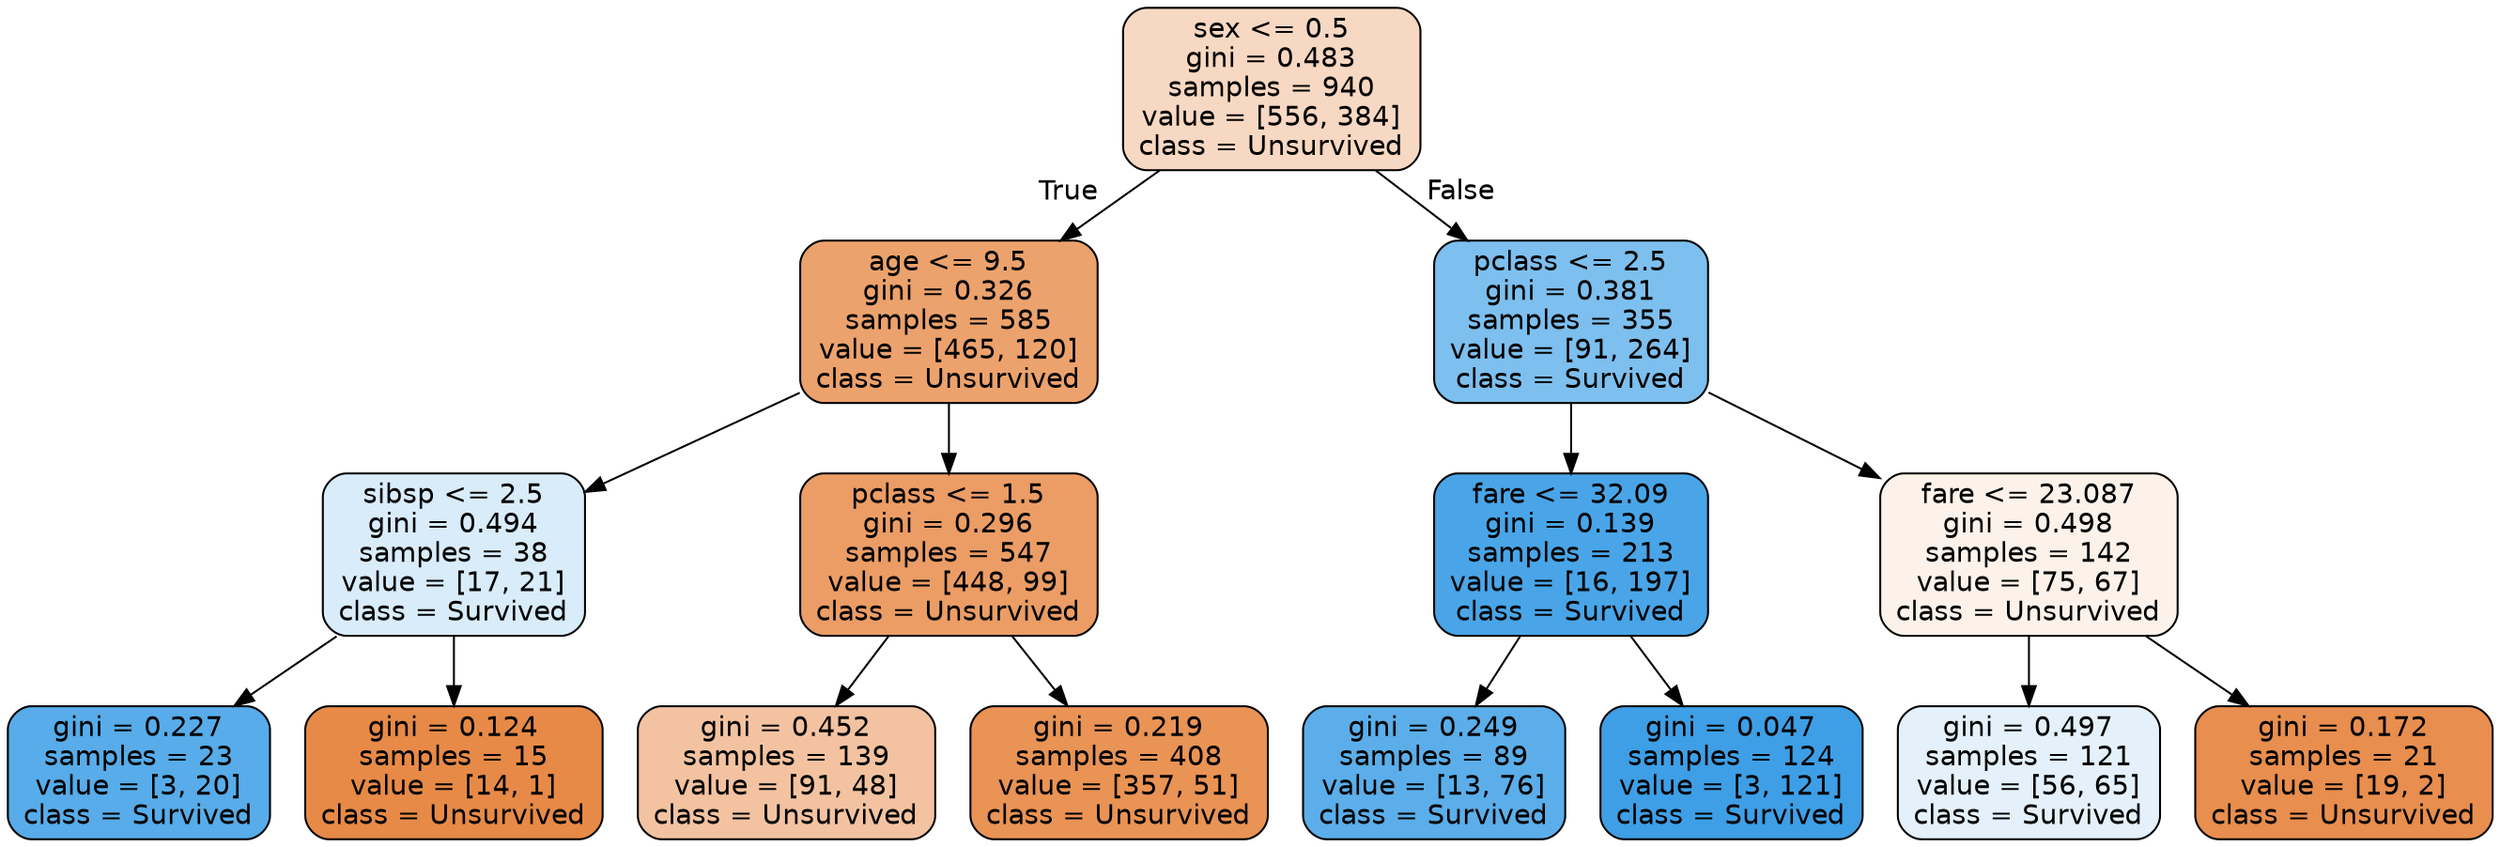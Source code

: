 digraph Tree {
node [shape=box, style="filled, rounded", color="black", fontname=helvetica] ;
edge [fontname=helvetica] ;
0 [label="sex <= 0.5\ngini = 0.483\nsamples = 940\nvalue = [556, 384]\nclass = Unsurvived", fillcolor="#f7d8c2"] ;
1 [label="age <= 9.5\ngini = 0.326\nsamples = 585\nvalue = [465, 120]\nclass = Unsurvived", fillcolor="#eca26c"] ;
0 -> 1 [labeldistance=2.5, labelangle=45, headlabel="True"] ;
2 [label="sibsp <= 2.5\ngini = 0.494\nsamples = 38\nvalue = [17, 21]\nclass = Survived", fillcolor="#d9ecfa"] ;
1 -> 2 ;
3 [label="gini = 0.227\nsamples = 23\nvalue = [3, 20]\nclass = Survived", fillcolor="#57ace9"] ;
2 -> 3 ;
4 [label="gini = 0.124\nsamples = 15\nvalue = [14, 1]\nclass = Unsurvived", fillcolor="#e78a47"] ;
2 -> 4 ;
5 [label="pclass <= 1.5\ngini = 0.296\nsamples = 547\nvalue = [448, 99]\nclass = Unsurvived", fillcolor="#eb9d65"] ;
1 -> 5 ;
6 [label="gini = 0.452\nsamples = 139\nvalue = [91, 48]\nclass = Unsurvived", fillcolor="#f3c3a1"] ;
5 -> 6 ;
7 [label="gini = 0.219\nsamples = 408\nvalue = [357, 51]\nclass = Unsurvived", fillcolor="#e99355"] ;
5 -> 7 ;
8 [label="pclass <= 2.5\ngini = 0.381\nsamples = 355\nvalue = [91, 264]\nclass = Survived", fillcolor="#7dbfee"] ;
0 -> 8 [labeldistance=2.5, labelangle=-45, headlabel="False"] ;
9 [label="fare <= 32.09\ngini = 0.139\nsamples = 213\nvalue = [16, 197]\nclass = Survived", fillcolor="#49a5e7"] ;
8 -> 9 ;
10 [label="gini = 0.249\nsamples = 89\nvalue = [13, 76]\nclass = Survived", fillcolor="#5baee9"] ;
9 -> 10 ;
11 [label="gini = 0.047\nsamples = 124\nvalue = [3, 121]\nclass = Survived", fillcolor="#3e9fe6"] ;
9 -> 11 ;
12 [label="fare <= 23.087\ngini = 0.498\nsamples = 142\nvalue = [75, 67]\nclass = Unsurvived", fillcolor="#fcf2ea"] ;
8 -> 12 ;
13 [label="gini = 0.497\nsamples = 121\nvalue = [56, 65]\nclass = Survived", fillcolor="#e4f1fb"] ;
12 -> 13 ;
14 [label="gini = 0.172\nsamples = 21\nvalue = [19, 2]\nclass = Unsurvived", fillcolor="#e88e4e"] ;
12 -> 14 ;
}